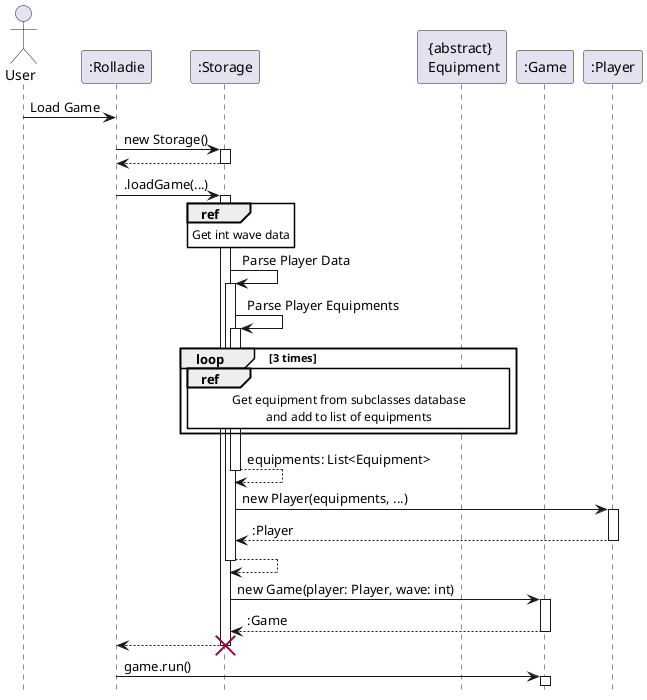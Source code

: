 @startuml
hide footbox
skinparam sequenceReferenceBackgroundColor #FFFFFF
actor User

participant ":Rolladie" as Rolladie
participant ":Storage" as Storage
participant "{abstract} \n Equipment" as Equipment
participant ":Game" as Game
participant ":Player" as Player

User -> Rolladie: Load Game
Rolladie -> Storage: new Storage()
activate Storage
Storage --> Rolladie:
deactivate Storage
Rolladie -> Storage: .loadGame(...)
activate Storage
ref over Storage
    Get int wave data
end ref
Storage -> Storage: Parse Player Data
activate Storage
    Storage -> Storage: Parse Player Equipments
    activate Storage
        loop 3 times
            ref over Storage, Equipment
                Get equipment from subclasses database
                and add to list of equipments
            end ref
        end loop
        Storage --> Storage: equipments: List<Equipment>
    deactivate Storage
    Storage -> Player: new Player(equipments, ...)
    activate Player
    Player --> Storage: :Player
    deactivate Player
    Storage --> Storage:
deactivate Storage

Storage -> Game: new Game(player: Player, wave: int)
activate Game
Game --> Storage: :Game
deactivate Game
Storage --> Rolladie:
destroy Storage
Rolladie -> Game: game.run()
activate Game
@enduml